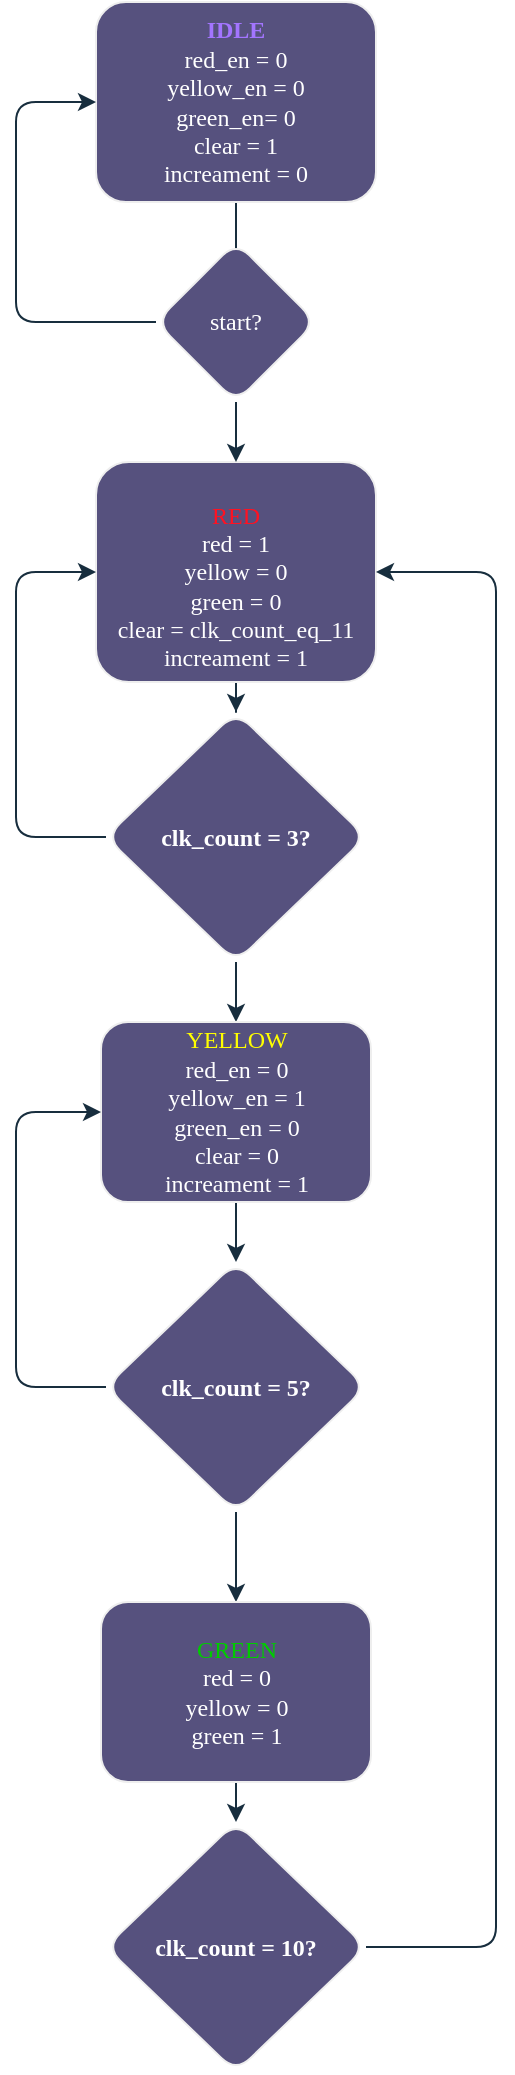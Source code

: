 <mxfile version="20.7.4" type="device"><diagram id="C5RBs43oDa-KdzZeNtuy" name="Page-1"><mxGraphModel dx="438" dy="262" grid="1" gridSize="10" guides="1" tooltips="1" connect="1" arrows="1" fold="1" page="1" pageScale="1" pageWidth="827" pageHeight="1169" math="0" shadow="0"><root><mxCell id="WIyWlLk6GJQsqaUBKTNV-0"/><mxCell id="WIyWlLk6GJQsqaUBKTNV-1" parent="WIyWlLk6GJQsqaUBKTNV-0"/><mxCell id="WIyWlLk6GJQsqaUBKTNV-2" value="" style="rounded=1;html=1;jettySize=auto;orthogonalLoop=1;fontSize=11;endArrow=block;endFill=0;endSize=8;strokeWidth=1;shadow=0;labelBackgroundColor=none;edgeStyle=orthogonalEdgeStyle;fontFamily=Times New Roman;strokeColor=#182E3E;fontColor=default;" parent="WIyWlLk6GJQsqaUBKTNV-1" source="WIyWlLk6GJQsqaUBKTNV-3" edge="1"><mxGeometry relative="1" as="geometry"><mxPoint x="230" y="240" as="targetPoint"/></mxGeometry></mxCell><mxCell id="WIyWlLk6GJQsqaUBKTNV-3" value="&lt;b&gt;&lt;font color=&quot;#a375ff&quot;&gt;IDLE&lt;/font&gt;&lt;/b&gt;&lt;br&gt;red_en = 0&lt;br&gt;yellow_en = 0&lt;br&gt;green_en= 0&lt;br&gt;clear = 1&lt;br&gt;increament = 0" style="rounded=1;whiteSpace=wrap;html=1;fontSize=12;glass=0;strokeWidth=1;shadow=0;fillColor=#56517E;fontFamily=Times New Roman;labelBackgroundColor=none;strokeColor=#EEEEEE;fontColor=#FFFFFF;" parent="WIyWlLk6GJQsqaUBKTNV-1" vertex="1"><mxGeometry x="160" y="70" width="140" height="100" as="geometry"/></mxCell><mxCell id="lGIRYH-bT1sEKyfG4sgU-19" value="" style="edgeStyle=orthogonalEdgeStyle;rounded=1;orthogonalLoop=1;jettySize=auto;html=1;fontColor=default;fontFamily=Times New Roman;labelBackgroundColor=none;strokeColor=#182E3E;" edge="1" parent="WIyWlLk6GJQsqaUBKTNV-1" source="lGIRYH-bT1sEKyfG4sgU-2" target="lGIRYH-bT1sEKyfG4sgU-18"><mxGeometry relative="1" as="geometry"/></mxCell><mxCell id="lGIRYH-bT1sEKyfG4sgU-2" value="&lt;br&gt;&lt;font color=&quot;#ff1222&quot;&gt;RED&lt;/font&gt;&lt;br&gt;red = 1&lt;br&gt;yellow = 0&lt;br&gt;green = 0&lt;br&gt;clear = clk_count_eq_11&lt;br&gt;increament = 1" style="rounded=1;whiteSpace=wrap;html=1;fillColor=#56517E;fontFamily=Times New Roman;labelBackgroundColor=none;strokeColor=#EEEEEE;fontColor=#FFFFFF;" vertex="1" parent="WIyWlLk6GJQsqaUBKTNV-1"><mxGeometry x="160" y="300" width="140" height="110" as="geometry"/></mxCell><mxCell id="lGIRYH-bT1sEKyfG4sgU-14" style="edgeStyle=orthogonalEdgeStyle;rounded=1;orthogonalLoop=1;jettySize=auto;html=1;exitX=0;exitY=0.5;exitDx=0;exitDy=0;entryX=0;entryY=0.5;entryDx=0;entryDy=0;fontFamily=Times New Roman;labelBackgroundColor=none;strokeColor=#182E3E;fontColor=default;" edge="1" parent="WIyWlLk6GJQsqaUBKTNV-1" source="lGIRYH-bT1sEKyfG4sgU-4" target="WIyWlLk6GJQsqaUBKTNV-3"><mxGeometry relative="1" as="geometry"><Array as="points"><mxPoint x="120" y="230"/><mxPoint x="120" y="120"/></Array></mxGeometry></mxCell><mxCell id="lGIRYH-bT1sEKyfG4sgU-15" style="edgeStyle=orthogonalEdgeStyle;rounded=1;orthogonalLoop=1;jettySize=auto;html=1;exitX=0.5;exitY=1;exitDx=0;exitDy=0;entryX=0.5;entryY=0;entryDx=0;entryDy=0;fontFamily=Times New Roman;labelBackgroundColor=none;strokeColor=#182E3E;fontColor=default;" edge="1" parent="WIyWlLk6GJQsqaUBKTNV-1" source="lGIRYH-bT1sEKyfG4sgU-4" target="lGIRYH-bT1sEKyfG4sgU-2"><mxGeometry relative="1" as="geometry"/></mxCell><mxCell id="lGIRYH-bT1sEKyfG4sgU-4" value="start?" style="rhombus;whiteSpace=wrap;html=1;rounded=1;fontFamily=Times New Roman;labelBackgroundColor=none;fillColor=#56517E;strokeColor=#EEEEEE;fontColor=#FFFFFF;" vertex="1" parent="WIyWlLk6GJQsqaUBKTNV-1"><mxGeometry x="190" y="190" width="80" height="80" as="geometry"/></mxCell><mxCell id="lGIRYH-bT1sEKyfG4sgU-16" value="0" style="text;html=1;strokeColor=none;fillColor=none;align=center;verticalAlign=middle;whiteSpace=wrap;rounded=1;fontFamily=Times New Roman;labelBackgroundColor=none;fontColor=#FFFFFF;" vertex="1" parent="WIyWlLk6GJQsqaUBKTNV-1"><mxGeometry x="140" y="190" width="60" height="30" as="geometry"/></mxCell><mxCell id="lGIRYH-bT1sEKyfG4sgU-17" value="1&lt;br&gt;" style="text;html=1;strokeColor=none;fillColor=none;align=center;verticalAlign=middle;whiteSpace=wrap;rounded=1;fontFamily=Times New Roman;labelBackgroundColor=none;fontColor=#FFFFFF;" vertex="1" parent="WIyWlLk6GJQsqaUBKTNV-1"><mxGeometry x="210" y="280" width="60" height="30" as="geometry"/></mxCell><mxCell id="lGIRYH-bT1sEKyfG4sgU-20" style="edgeStyle=orthogonalEdgeStyle;rounded=1;orthogonalLoop=1;jettySize=auto;html=1;exitX=0;exitY=0.5;exitDx=0;exitDy=0;entryX=0;entryY=0.5;entryDx=0;entryDy=0;fontFamily=Times New Roman;fontColor=default;labelBackgroundColor=none;strokeColor=#182E3E;" edge="1" parent="WIyWlLk6GJQsqaUBKTNV-1" source="lGIRYH-bT1sEKyfG4sgU-18" target="lGIRYH-bT1sEKyfG4sgU-2"><mxGeometry relative="1" as="geometry"><Array as="points"><mxPoint x="120" y="488"/><mxPoint x="120" y="355"/></Array></mxGeometry></mxCell><mxCell id="lGIRYH-bT1sEKyfG4sgU-25" style="edgeStyle=orthogonalEdgeStyle;rounded=1;orthogonalLoop=1;jettySize=auto;html=1;exitX=0.5;exitY=1;exitDx=0;exitDy=0;fontFamily=Times New Roman;fontColor=default;labelBackgroundColor=none;strokeColor=#182E3E;" edge="1" parent="WIyWlLk6GJQsqaUBKTNV-1" source="lGIRYH-bT1sEKyfG4sgU-18" target="lGIRYH-bT1sEKyfG4sgU-24"><mxGeometry relative="1" as="geometry"/></mxCell><mxCell id="lGIRYH-bT1sEKyfG4sgU-18" value="&lt;font&gt;&lt;b&gt;clk_count = 3?&lt;/b&gt;&lt;/font&gt;" style="rhombus;whiteSpace=wrap;html=1;fontColor=#FFFFFF;fillColor=#56517E;rounded=1;fontFamily=Times New Roman;labelBackgroundColor=none;strokeColor=#EEEEEE;" vertex="1" parent="WIyWlLk6GJQsqaUBKTNV-1"><mxGeometry x="165" y="425" width="130" height="125" as="geometry"/></mxCell><mxCell id="lGIRYH-bT1sEKyfG4sgU-33" style="edgeStyle=orthogonalEdgeStyle;rounded=1;orthogonalLoop=1;jettySize=auto;html=1;exitX=0.5;exitY=1;exitDx=0;exitDy=0;entryX=0.5;entryY=0;entryDx=0;entryDy=0;strokeColor=#182E3E;" edge="1" parent="WIyWlLk6GJQsqaUBKTNV-1" source="lGIRYH-bT1sEKyfG4sgU-24" target="lGIRYH-bT1sEKyfG4sgU-29"><mxGeometry relative="1" as="geometry"/></mxCell><mxCell id="lGIRYH-bT1sEKyfG4sgU-24" value="&lt;font color=&quot;#ffff00&quot;&gt;YELLOW&lt;/font&gt;&lt;br&gt;red_en = 0&lt;br&gt;yellow_en = 1&lt;br&gt;green_en = 0&lt;br&gt;clear = 0&lt;br&gt;increament = 1" style="rounded=1;whiteSpace=wrap;html=1;fontFamily=Times New Roman;fontColor=#FFFFFF;fillColor=#56517E;labelBackgroundColor=none;strokeColor=#EEEEEE;" vertex="1" parent="WIyWlLk6GJQsqaUBKTNV-1"><mxGeometry x="162.5" y="580" width="135" height="90" as="geometry"/></mxCell><mxCell id="lGIRYH-bT1sEKyfG4sgU-32" style="edgeStyle=orthogonalEdgeStyle;rounded=1;orthogonalLoop=1;jettySize=auto;html=1;exitX=0;exitY=0.5;exitDx=0;exitDy=0;entryX=0;entryY=0.5;entryDx=0;entryDy=0;strokeColor=#182E3E;" edge="1" parent="WIyWlLk6GJQsqaUBKTNV-1" source="lGIRYH-bT1sEKyfG4sgU-29" target="lGIRYH-bT1sEKyfG4sgU-24"><mxGeometry relative="1" as="geometry"><Array as="points"><mxPoint x="120" y="763"/><mxPoint x="120" y="625"/></Array></mxGeometry></mxCell><mxCell id="lGIRYH-bT1sEKyfG4sgU-35" style="edgeStyle=orthogonalEdgeStyle;rounded=1;orthogonalLoop=1;jettySize=auto;html=1;exitX=0.5;exitY=1;exitDx=0;exitDy=0;entryX=0.5;entryY=0;entryDx=0;entryDy=0;strokeColor=#182E3E;" edge="1" parent="WIyWlLk6GJQsqaUBKTNV-1" source="lGIRYH-bT1sEKyfG4sgU-29" target="lGIRYH-bT1sEKyfG4sgU-34"><mxGeometry relative="1" as="geometry"/></mxCell><mxCell id="lGIRYH-bT1sEKyfG4sgU-29" value="&lt;font&gt;&lt;b&gt;clk_count = 5?&lt;/b&gt;&lt;/font&gt;" style="rhombus;whiteSpace=wrap;html=1;fontColor=#FFFFFF;fillColor=#56517E;rounded=1;fontFamily=Times New Roman;labelBackgroundColor=none;strokeColor=#EEEEEE;" vertex="1" parent="WIyWlLk6GJQsqaUBKTNV-1"><mxGeometry x="165" y="700" width="130" height="125" as="geometry"/></mxCell><mxCell id="lGIRYH-bT1sEKyfG4sgU-37" style="edgeStyle=orthogonalEdgeStyle;rounded=1;orthogonalLoop=1;jettySize=auto;html=1;exitX=0.5;exitY=1;exitDx=0;exitDy=0;entryX=0.5;entryY=0;entryDx=0;entryDy=0;strokeColor=#182E3E;" edge="1" parent="WIyWlLk6GJQsqaUBKTNV-1" source="lGIRYH-bT1sEKyfG4sgU-34" target="lGIRYH-bT1sEKyfG4sgU-36"><mxGeometry relative="1" as="geometry"/></mxCell><mxCell id="lGIRYH-bT1sEKyfG4sgU-34" value="&lt;font color=&quot;#00cc00&quot;&gt;GREEN&lt;/font&gt;&lt;br&gt;red = 0&lt;br&gt;yellow = 0&lt;br&gt;green = 1" style="rounded=1;whiteSpace=wrap;html=1;fontFamily=Times New Roman;fontColor=#FFFFFF;fillColor=#56517E;labelBackgroundColor=none;strokeColor=#EEEEEE;" vertex="1" parent="WIyWlLk6GJQsqaUBKTNV-1"><mxGeometry x="162.5" y="870" width="135" height="90" as="geometry"/></mxCell><mxCell id="lGIRYH-bT1sEKyfG4sgU-38" style="edgeStyle=orthogonalEdgeStyle;rounded=1;orthogonalLoop=1;jettySize=auto;html=1;strokeColor=#182E3E;entryX=1;entryY=0.5;entryDx=0;entryDy=0;" edge="1" parent="WIyWlLk6GJQsqaUBKTNV-1" source="lGIRYH-bT1sEKyfG4sgU-36" target="lGIRYH-bT1sEKyfG4sgU-2"><mxGeometry x="0.021" y="-34" relative="1" as="geometry"><mxPoint x="410" y="150" as="targetPoint"/><Array as="points"><mxPoint x="360" y="1043"/><mxPoint x="360" y="355"/></Array><mxPoint x="-4" y="15" as="offset"/></mxGeometry></mxCell><mxCell id="lGIRYH-bT1sEKyfG4sgU-36" value="&lt;font&gt;&lt;b&gt;clk_count = 10?&lt;/b&gt;&lt;/font&gt;" style="rhombus;whiteSpace=wrap;html=1;fontColor=#FFFFFF;fillColor=#56517E;rounded=1;fontFamily=Times New Roman;labelBackgroundColor=none;strokeColor=#EEEEEE;" vertex="1" parent="WIyWlLk6GJQsqaUBKTNV-1"><mxGeometry x="165" y="980" width="130" height="125" as="geometry"/></mxCell></root></mxGraphModel></diagram></mxfile>